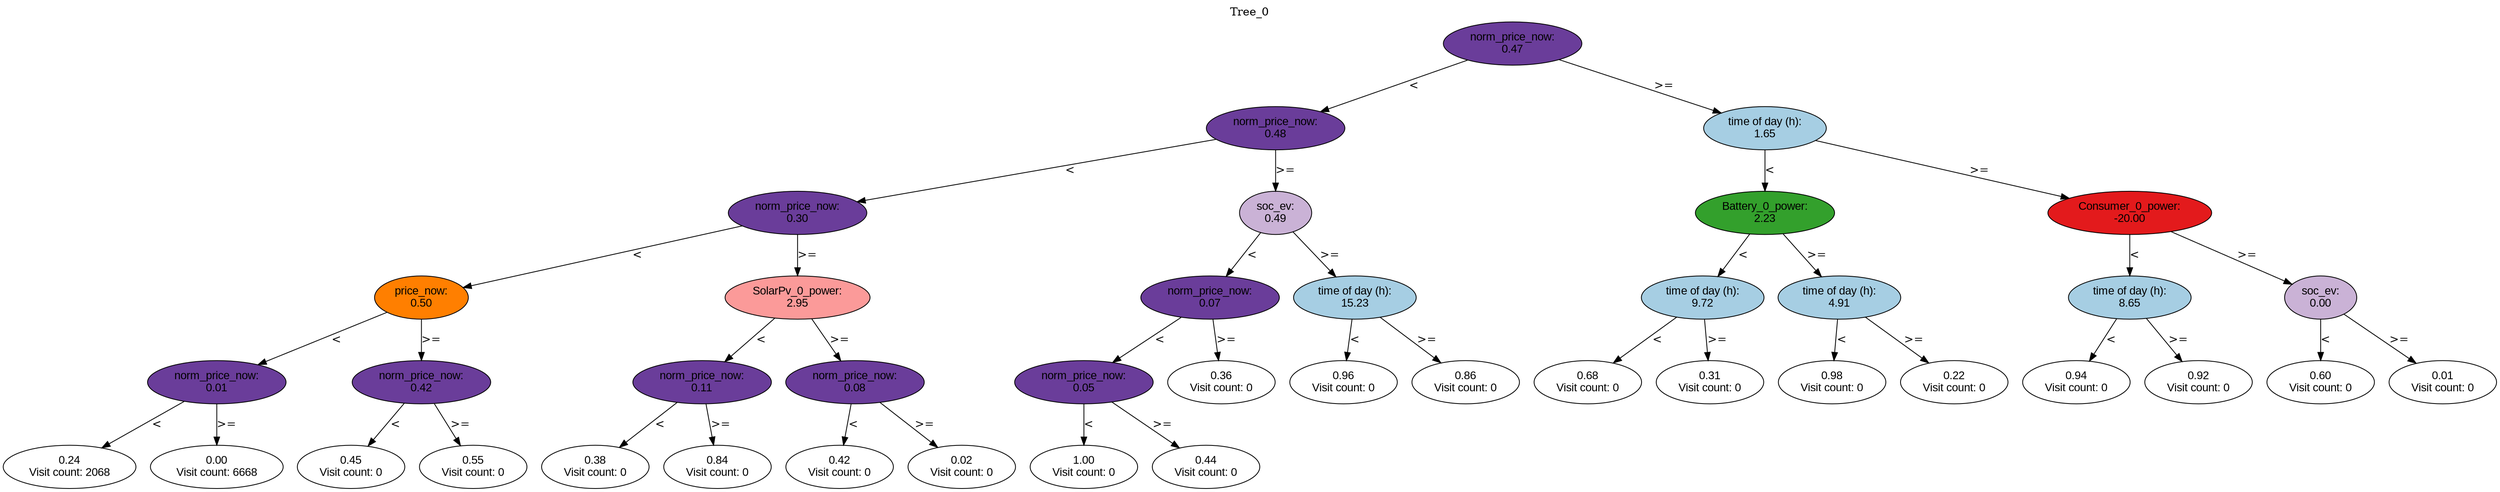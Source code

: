 digraph BST {
    node [fontname="Arial" style=filled colorscheme=paired12];
    0 [ label = "norm_price_now:
0.47" fillcolor=10];
    1 [ label = "norm_price_now:
0.48" fillcolor=10];
    2 [ label = "norm_price_now:
0.30" fillcolor=10];
    3 [ label = "price_now:
0.50" fillcolor=8];
    4 [ label = "norm_price_now:
0.01" fillcolor=10];
    5 [ label = "0.24
Visit count: 2068" fillcolor=white];
    6 [ label = "0.00
Visit count: 6668" fillcolor=white];
    7 [ label = "norm_price_now:
0.42" fillcolor=10];
    8 [ label = "0.45
Visit count: 0" fillcolor=white];
    9 [ label = "0.55
Visit count: 0" fillcolor=white];
    10 [ label = "SolarPv_0_power:
2.95" fillcolor=5];
    11 [ label = "norm_price_now:
0.11" fillcolor=10];
    12 [ label = "0.38
Visit count: 0" fillcolor=white];
    13 [ label = "0.84
Visit count: 0" fillcolor=white];
    14 [ label = "norm_price_now:
0.08" fillcolor=10];
    15 [ label = "0.42
Visit count: 0" fillcolor=white];
    16 [ label = "0.02
Visit count: 0" fillcolor=white];
    17 [ label = "soc_ev:
0.49" fillcolor=9];
    18 [ label = "norm_price_now:
0.07" fillcolor=10];
    19 [ label = "norm_price_now:
0.05" fillcolor=10];
    20 [ label = "1.00
Visit count: 0" fillcolor=white];
    21 [ label = "0.44
Visit count: 0" fillcolor=white];
    22 [ label = "0.36
Visit count: 0" fillcolor=white];
    23 [ label = "time of day (h):
15.23" fillcolor=1];
    24 [ label = "0.96
Visit count: 0" fillcolor=white];
    25 [ label = "0.86
Visit count: 0" fillcolor=white];
    26 [ label = "time of day (h):
1.65" fillcolor=1];
    27 [ label = "Battery_0_power:
2.23" fillcolor=4];
    28 [ label = "time of day (h):
9.72" fillcolor=1];
    29 [ label = "0.68
Visit count: 0" fillcolor=white];
    30 [ label = "0.31
Visit count: 0" fillcolor=white];
    31 [ label = "time of day (h):
4.91" fillcolor=1];
    32 [ label = "0.98
Visit count: 0" fillcolor=white];
    33 [ label = "0.22
Visit count: 0" fillcolor=white];
    34 [ label = "Consumer_0_power:
-20.00" fillcolor=6];
    35 [ label = "time of day (h):
8.65" fillcolor=1];
    36 [ label = "0.94
Visit count: 0" fillcolor=white];
    37 [ label = "0.92
Visit count: 0" fillcolor=white];
    38 [ label = "soc_ev:
0.00" fillcolor=9];
    39 [ label = "0.60
Visit count: 0" fillcolor=white];
    40 [ label = "0.01
Visit count: 0" fillcolor=white];

    0  -> 1[ label = "<"];
    0  -> 26[ label = ">="];
    1  -> 2[ label = "<"];
    1  -> 17[ label = ">="];
    2  -> 3[ label = "<"];
    2  -> 10[ label = ">="];
    3  -> 4[ label = "<"];
    3  -> 7[ label = ">="];
    4  -> 5[ label = "<"];
    4  -> 6[ label = ">="];
    7  -> 8[ label = "<"];
    7  -> 9[ label = ">="];
    10  -> 11[ label = "<"];
    10  -> 14[ label = ">="];
    11  -> 12[ label = "<"];
    11  -> 13[ label = ">="];
    14  -> 15[ label = "<"];
    14  -> 16[ label = ">="];
    17  -> 18[ label = "<"];
    17  -> 23[ label = ">="];
    18  -> 19[ label = "<"];
    18  -> 22[ label = ">="];
    19  -> 20[ label = "<"];
    19  -> 21[ label = ">="];
    23  -> 24[ label = "<"];
    23  -> 25[ label = ">="];
    26  -> 27[ label = "<"];
    26  -> 34[ label = ">="];
    27  -> 28[ label = "<"];
    27  -> 31[ label = ">="];
    28  -> 29[ label = "<"];
    28  -> 30[ label = ">="];
    31  -> 32[ label = "<"];
    31  -> 33[ label = ">="];
    34  -> 35[ label = "<"];
    34  -> 38[ label = ">="];
    35  -> 36[ label = "<"];
    35  -> 37[ label = ">="];
    38  -> 39[ label = "<"];
    38  -> 40[ label = ">="];

    labelloc="t";
    label="Tree_0";
}